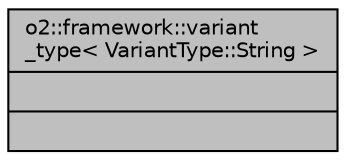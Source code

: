 digraph "o2::framework::variant_type&lt; VariantType::String &gt;"
{
 // INTERACTIVE_SVG=YES
  bgcolor="transparent";
  edge [fontname="Helvetica",fontsize="10",labelfontname="Helvetica",labelfontsize="10"];
  node [fontname="Helvetica",fontsize="10",shape=record];
  Node1 [label="{o2::framework::variant\l_type\< VariantType::String \>\n||}",height=0.2,width=0.4,color="black", fillcolor="grey75", style="filled", fontcolor="black"];
}

